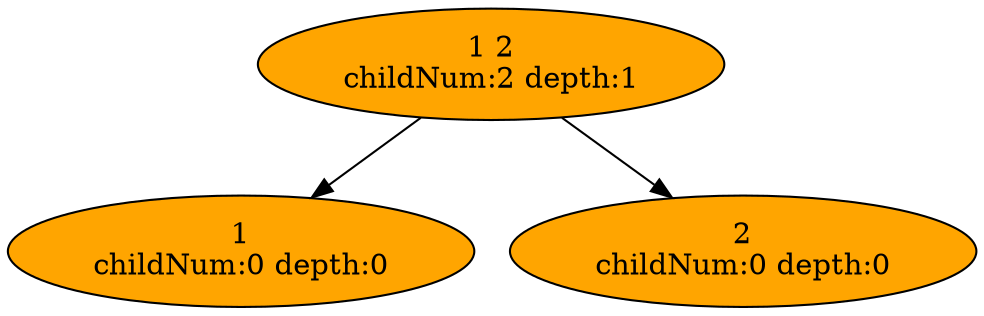 digraph MerkleTree {
	1636615728.085443 [label="1 2
childNum:2 depth:1" fillcolor="#FFA500" style=filled]
	1636615728.085443 -> 1636615728.0850396
	1636615728.085443 -> 1636615728.085278
	1636615728.0850396 [label="1
childNum:0 depth:0" fillcolor="#FFA500" style=filled]
	1636615728.085278 [label="2
childNum:0 depth:0" fillcolor="#FFA500" style=filled]
}
